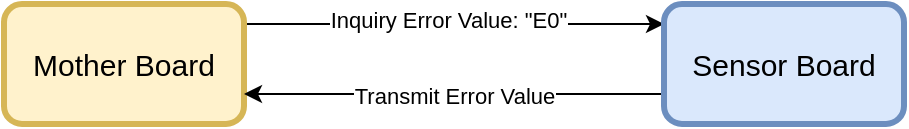 <mxfile version="22.1.4" type="google">
  <diagram name="第 1 页" id="U-7TljvAOje7co9kyii-">
    <mxGraphModel grid="1" page="1" gridSize="10" guides="1" tooltips="1" connect="1" arrows="1" fold="1" pageScale="1" pageWidth="827" pageHeight="1169" math="0" shadow="0">
      <root>
        <mxCell id="0" />
        <mxCell id="1" parent="0" />
        <mxCell id="WL0j7NzqmGmxd8fE0Qle-5" value="" style="edgeStyle=orthogonalEdgeStyle;rounded=0;orthogonalLoop=1;jettySize=auto;html=1;" edge="1" parent="1" source="WL0j7NzqmGmxd8fE0Qle-1" target="WL0j7NzqmGmxd8fE0Qle-4">
          <mxGeometry relative="1" as="geometry">
            <Array as="points">
              <mxPoint x="370" y="200" />
              <mxPoint x="370" y="200" />
            </Array>
          </mxGeometry>
        </mxCell>
        <mxCell id="WL0j7NzqmGmxd8fE0Qle-6" value="Inquiry Error Value: &quot;E0&quot;" style="edgeLabel;html=1;align=center;verticalAlign=middle;resizable=0;points=[];" connectable="0" vertex="1" parent="WL0j7NzqmGmxd8fE0Qle-5">
          <mxGeometry x="-0.029" y="2" relative="1" as="geometry">
            <mxPoint as="offset" />
          </mxGeometry>
        </mxCell>
        <mxCell id="WL0j7NzqmGmxd8fE0Qle-1" value="&lt;font style=&quot;font-size: 15px;&quot;&gt;Mother Board&lt;/font&gt;" style="rounded=1;whiteSpace=wrap;html=1;strokeWidth=3;fillColor=#fff2cc;strokeColor=#d6b656;" vertex="1" parent="1">
          <mxGeometry x="220" y="190" width="120" height="60" as="geometry" />
        </mxCell>
        <mxCell id="WL0j7NzqmGmxd8fE0Qle-7" style="edgeStyle=orthogonalEdgeStyle;rounded=0;orthogonalLoop=1;jettySize=auto;html=1;entryX=1;entryY=0.75;entryDx=0;entryDy=0;" edge="1" parent="1" source="WL0j7NzqmGmxd8fE0Qle-4" target="WL0j7NzqmGmxd8fE0Qle-1">
          <mxGeometry relative="1" as="geometry">
            <Array as="points">
              <mxPoint x="470" y="235" />
              <mxPoint x="470" y="235" />
            </Array>
          </mxGeometry>
        </mxCell>
        <mxCell id="WL0j7NzqmGmxd8fE0Qle-8" value="Transmit Error Value" style="edgeLabel;html=1;align=center;verticalAlign=middle;resizable=0;points=[];" connectable="0" vertex="1" parent="WL0j7NzqmGmxd8fE0Qle-7">
          <mxGeometry x="0.007" y="1" relative="1" as="geometry">
            <mxPoint as="offset" />
          </mxGeometry>
        </mxCell>
        <mxCell id="WL0j7NzqmGmxd8fE0Qle-4" value="&lt;font style=&quot;font-size: 15px;&quot;&gt;Sensor Board&lt;/font&gt;" style="rounded=1;whiteSpace=wrap;html=1;strokeWidth=3;fillColor=#dae8fc;strokeColor=#6c8ebf;" vertex="1" parent="1">
          <mxGeometry x="550" y="190" width="120" height="60" as="geometry" />
        </mxCell>
      </root>
    </mxGraphModel>
  </diagram>
</mxfile>

